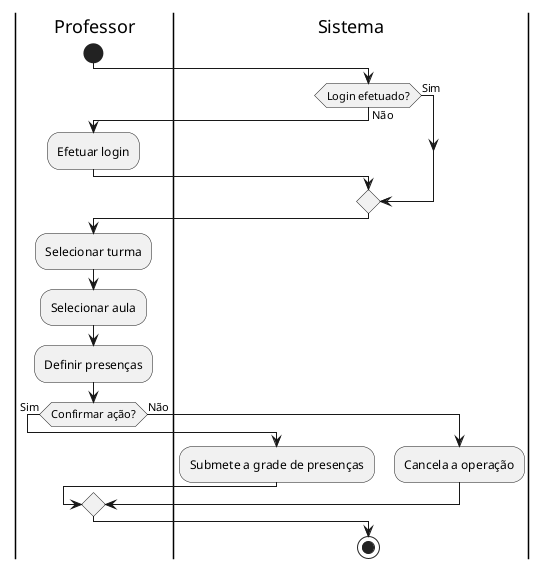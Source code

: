@startuml
|Professor|
start

|Sistema|
if (Login efetuado?) then (Sim)
else (Não)
    |Professor|
    :Efetuar login;
endif

|Professor|
:Selecionar turma;
:Selecionar aula;
:Definir presenças;

if (Confirmar ação?) then (Sim)
    |Sistema|
    :Submete a grade de presenças;
else (Não)
    |Sistema|
    :Cancela a operação;
endif


stop
@enduml
